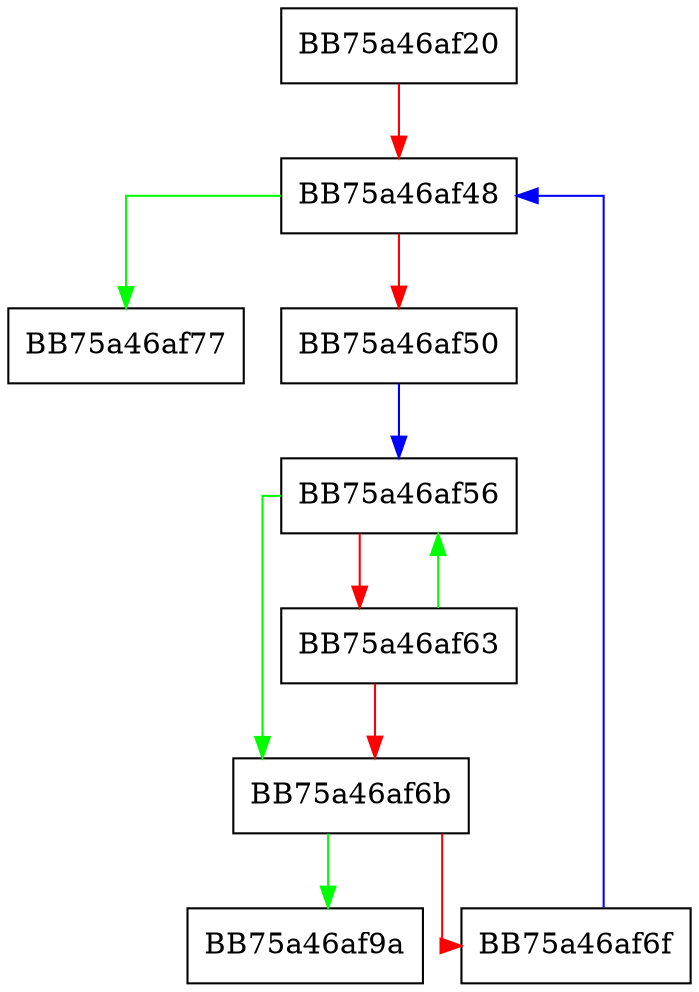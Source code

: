 digraph luaL_checkoption {
  node [shape="box"];
  graph [splines=ortho];
  BB75a46af20 -> BB75a46af48 [color="red"];
  BB75a46af48 -> BB75a46af77 [color="green"];
  BB75a46af48 -> BB75a46af50 [color="red"];
  BB75a46af50 -> BB75a46af56 [color="blue"];
  BB75a46af56 -> BB75a46af6b [color="green"];
  BB75a46af56 -> BB75a46af63 [color="red"];
  BB75a46af63 -> BB75a46af56 [color="green"];
  BB75a46af63 -> BB75a46af6b [color="red"];
  BB75a46af6b -> BB75a46af9a [color="green"];
  BB75a46af6b -> BB75a46af6f [color="red"];
  BB75a46af6f -> BB75a46af48 [color="blue"];
}